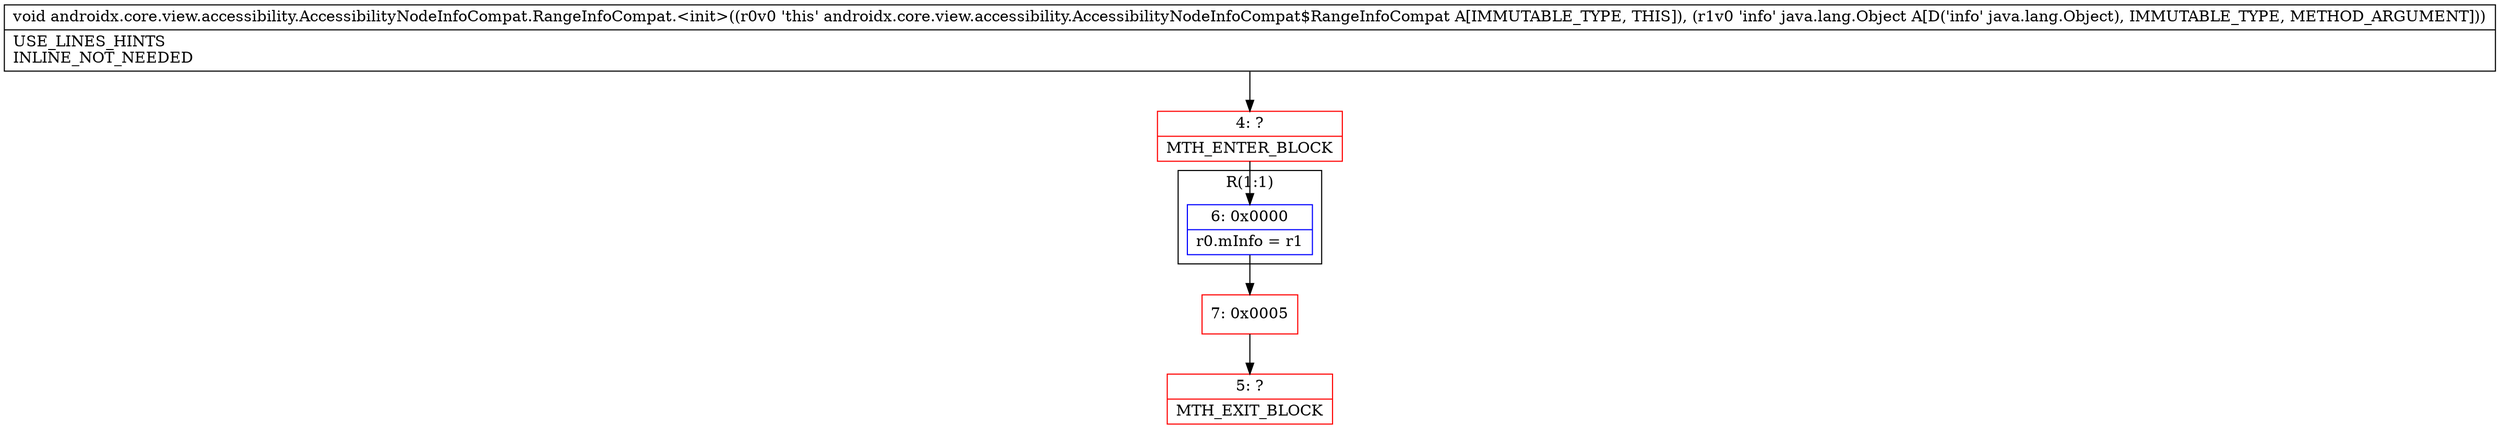 digraph "CFG forandroidx.core.view.accessibility.AccessibilityNodeInfoCompat.RangeInfoCompat.\<init\>(Ljava\/lang\/Object;)V" {
subgraph cluster_Region_345283619 {
label = "R(1:1)";
node [shape=record,color=blue];
Node_6 [shape=record,label="{6\:\ 0x0000|r0.mInfo = r1\l}"];
}
Node_4 [shape=record,color=red,label="{4\:\ ?|MTH_ENTER_BLOCK\l}"];
Node_7 [shape=record,color=red,label="{7\:\ 0x0005}"];
Node_5 [shape=record,color=red,label="{5\:\ ?|MTH_EXIT_BLOCK\l}"];
MethodNode[shape=record,label="{void androidx.core.view.accessibility.AccessibilityNodeInfoCompat.RangeInfoCompat.\<init\>((r0v0 'this' androidx.core.view.accessibility.AccessibilityNodeInfoCompat$RangeInfoCompat A[IMMUTABLE_TYPE, THIS]), (r1v0 'info' java.lang.Object A[D('info' java.lang.Object), IMMUTABLE_TYPE, METHOD_ARGUMENT]))  | USE_LINES_HINTS\lINLINE_NOT_NEEDED\l}"];
MethodNode -> Node_4;Node_6 -> Node_7;
Node_4 -> Node_6;
Node_7 -> Node_5;
}

